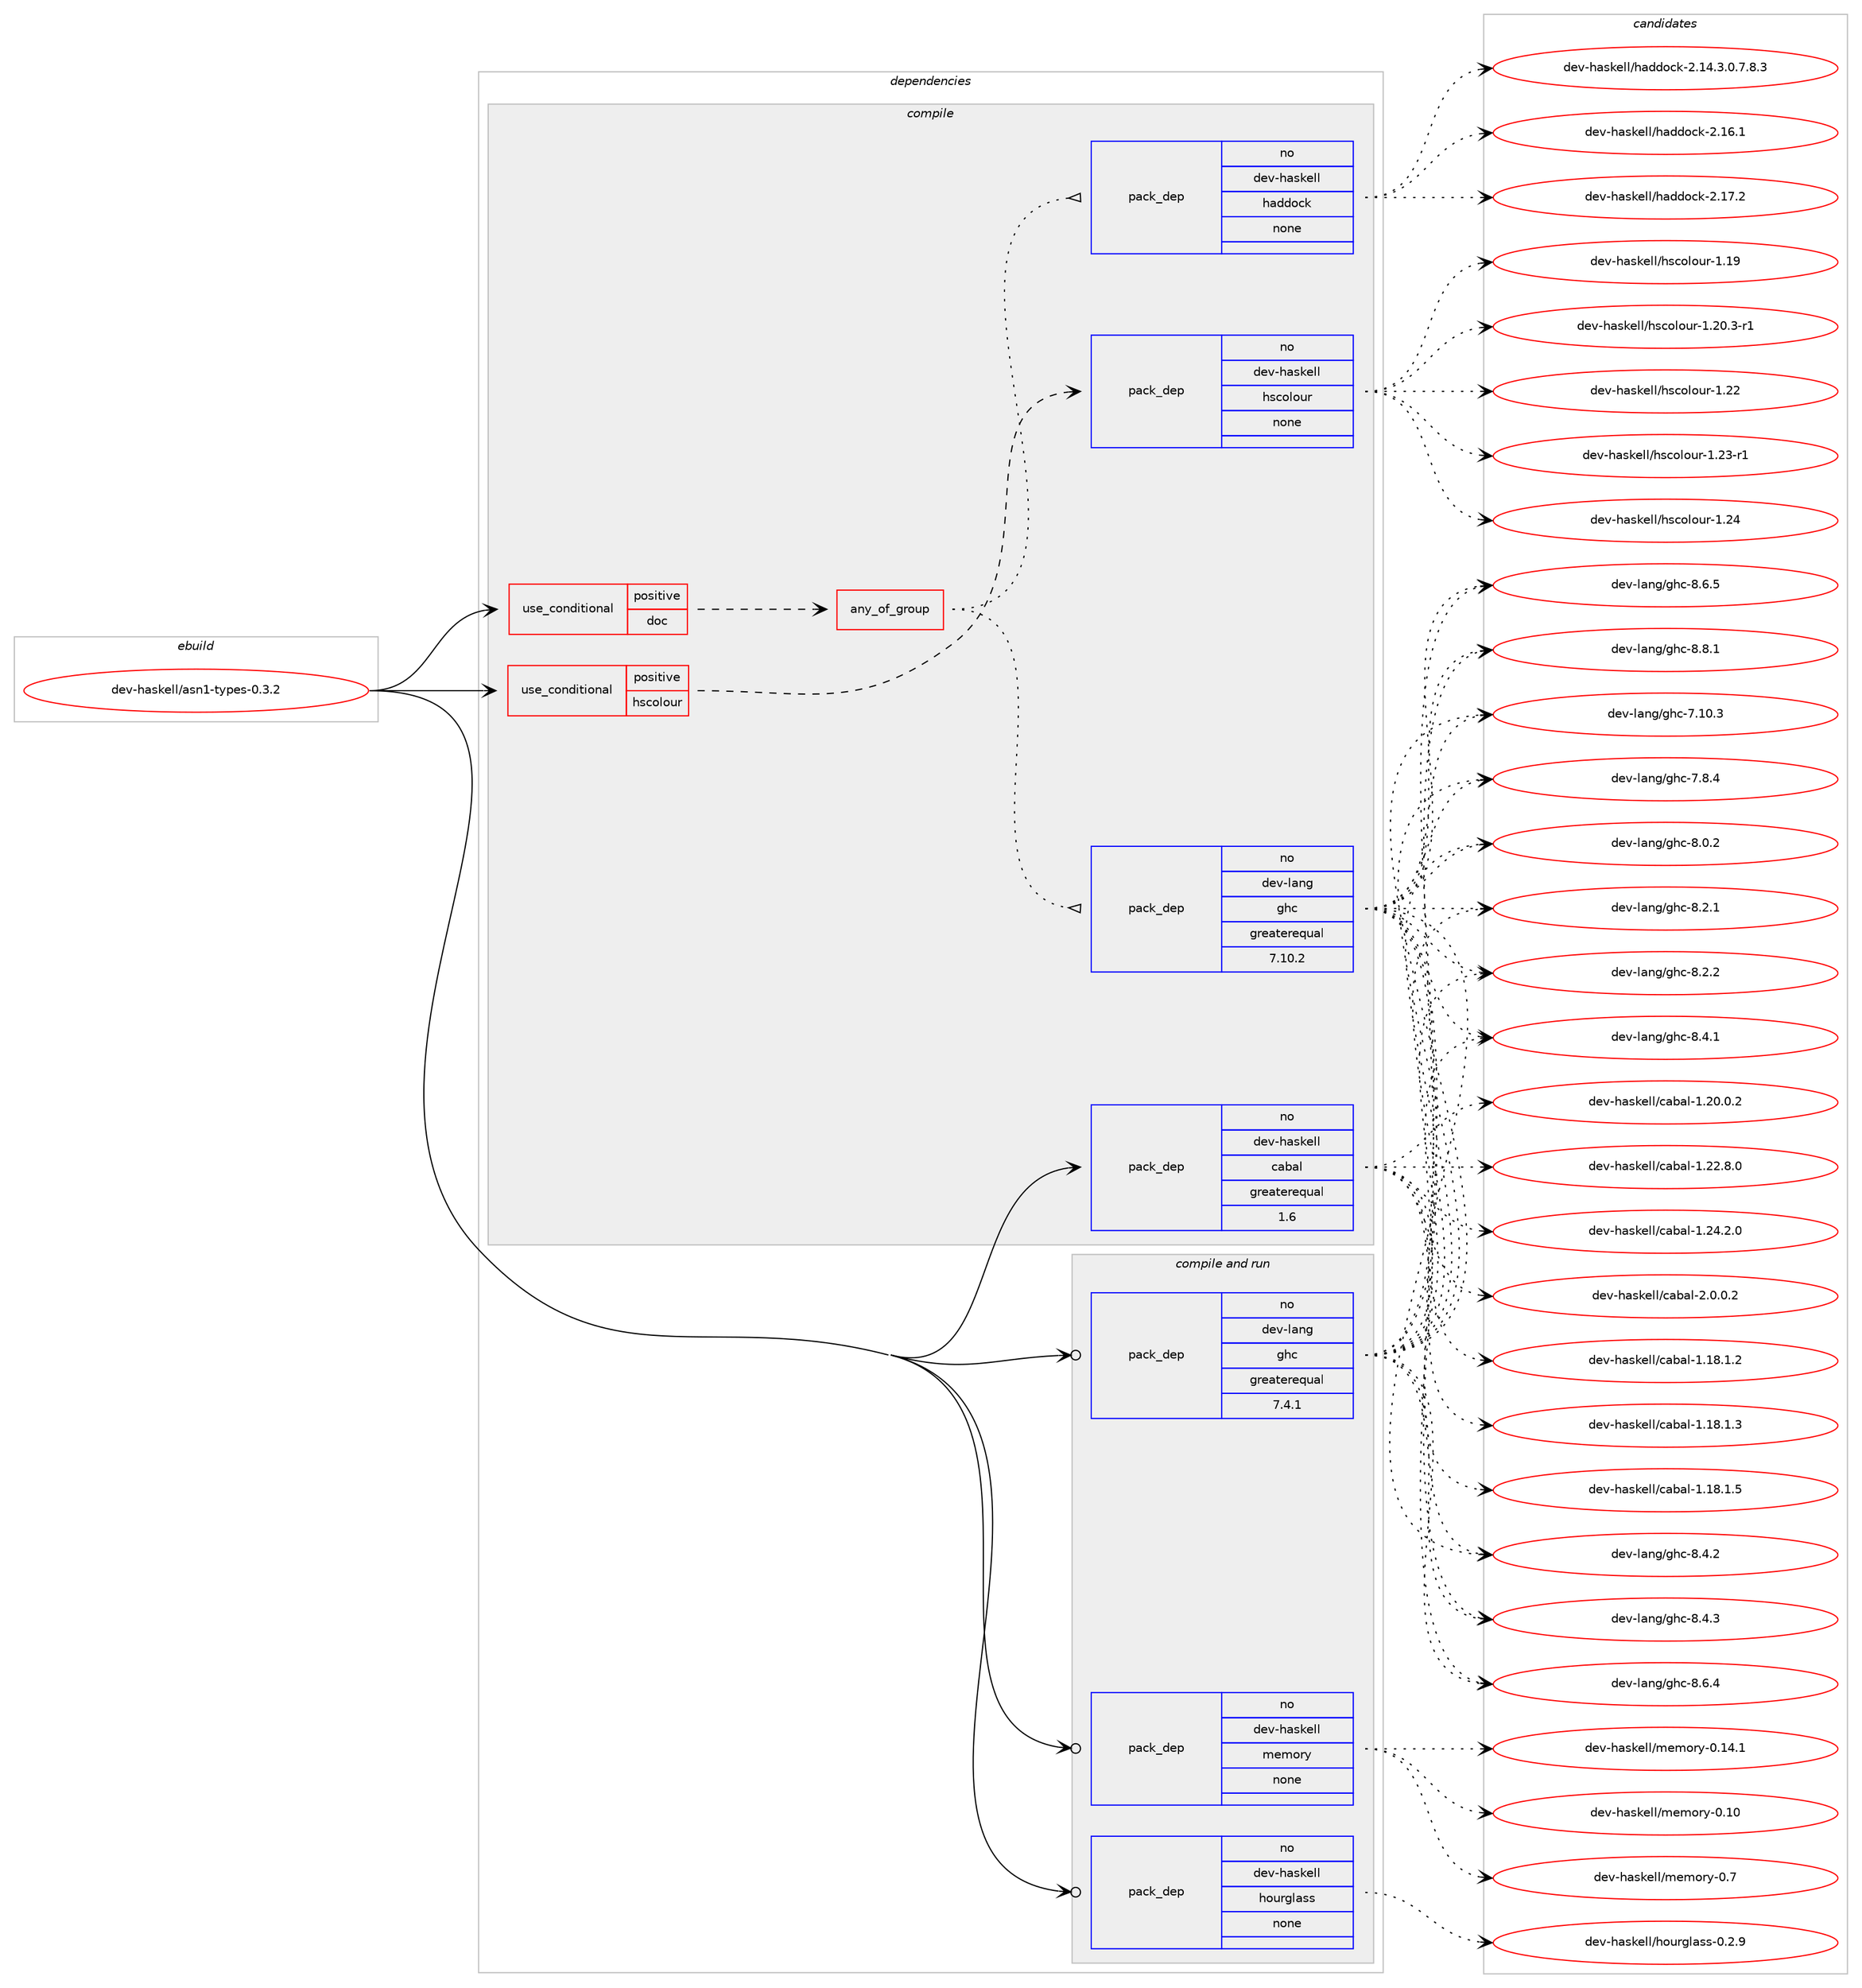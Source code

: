 digraph prolog {

# *************
# Graph options
# *************

newrank=true;
concentrate=true;
compound=true;
graph [rankdir=LR,fontname=Helvetica,fontsize=10,ranksep=1.5];#, ranksep=2.5, nodesep=0.2];
edge  [arrowhead=vee];
node  [fontname=Helvetica,fontsize=10];

# **********
# The ebuild
# **********

subgraph cluster_leftcol {
color=gray;
rank=same;
label=<<i>ebuild</i>>;
id [label="dev-haskell/asn1-types-0.3.2", color=red, width=4, href="../dev-haskell/asn1-types-0.3.2.svg"];
}

# ****************
# The dependencies
# ****************

subgraph cluster_midcol {
color=gray;
label=<<i>dependencies</i>>;
subgraph cluster_compile {
fillcolor="#eeeeee";
style=filled;
label=<<i>compile</i>>;
subgraph cond124741 {
dependency526357 [label=<<TABLE BORDER="0" CELLBORDER="1" CELLSPACING="0" CELLPADDING="4"><TR><TD ROWSPAN="3" CELLPADDING="10">use_conditional</TD></TR><TR><TD>positive</TD></TR><TR><TD>doc</TD></TR></TABLE>>, shape=none, color=red];
subgraph any9484 {
dependency526358 [label=<<TABLE BORDER="0" CELLBORDER="1" CELLSPACING="0" CELLPADDING="4"><TR><TD CELLPADDING="10">any_of_group</TD></TR></TABLE>>, shape=none, color=red];subgraph pack391775 {
dependency526359 [label=<<TABLE BORDER="0" CELLBORDER="1" CELLSPACING="0" CELLPADDING="4" WIDTH="220"><TR><TD ROWSPAN="6" CELLPADDING="30">pack_dep</TD></TR><TR><TD WIDTH="110">no</TD></TR><TR><TD>dev-haskell</TD></TR><TR><TD>haddock</TD></TR><TR><TD>none</TD></TR><TR><TD></TD></TR></TABLE>>, shape=none, color=blue];
}
dependency526358:e -> dependency526359:w [weight=20,style="dotted",arrowhead="oinv"];
subgraph pack391776 {
dependency526360 [label=<<TABLE BORDER="0" CELLBORDER="1" CELLSPACING="0" CELLPADDING="4" WIDTH="220"><TR><TD ROWSPAN="6" CELLPADDING="30">pack_dep</TD></TR><TR><TD WIDTH="110">no</TD></TR><TR><TD>dev-lang</TD></TR><TR><TD>ghc</TD></TR><TR><TD>greaterequal</TD></TR><TR><TD>7.10.2</TD></TR></TABLE>>, shape=none, color=blue];
}
dependency526358:e -> dependency526360:w [weight=20,style="dotted",arrowhead="oinv"];
}
dependency526357:e -> dependency526358:w [weight=20,style="dashed",arrowhead="vee"];
}
id:e -> dependency526357:w [weight=20,style="solid",arrowhead="vee"];
subgraph cond124742 {
dependency526361 [label=<<TABLE BORDER="0" CELLBORDER="1" CELLSPACING="0" CELLPADDING="4"><TR><TD ROWSPAN="3" CELLPADDING="10">use_conditional</TD></TR><TR><TD>positive</TD></TR><TR><TD>hscolour</TD></TR></TABLE>>, shape=none, color=red];
subgraph pack391777 {
dependency526362 [label=<<TABLE BORDER="0" CELLBORDER="1" CELLSPACING="0" CELLPADDING="4" WIDTH="220"><TR><TD ROWSPAN="6" CELLPADDING="30">pack_dep</TD></TR><TR><TD WIDTH="110">no</TD></TR><TR><TD>dev-haskell</TD></TR><TR><TD>hscolour</TD></TR><TR><TD>none</TD></TR><TR><TD></TD></TR></TABLE>>, shape=none, color=blue];
}
dependency526361:e -> dependency526362:w [weight=20,style="dashed",arrowhead="vee"];
}
id:e -> dependency526361:w [weight=20,style="solid",arrowhead="vee"];
subgraph pack391778 {
dependency526363 [label=<<TABLE BORDER="0" CELLBORDER="1" CELLSPACING="0" CELLPADDING="4" WIDTH="220"><TR><TD ROWSPAN="6" CELLPADDING="30">pack_dep</TD></TR><TR><TD WIDTH="110">no</TD></TR><TR><TD>dev-haskell</TD></TR><TR><TD>cabal</TD></TR><TR><TD>greaterequal</TD></TR><TR><TD>1.6</TD></TR></TABLE>>, shape=none, color=blue];
}
id:e -> dependency526363:w [weight=20,style="solid",arrowhead="vee"];
}
subgraph cluster_compileandrun {
fillcolor="#eeeeee";
style=filled;
label=<<i>compile and run</i>>;
subgraph pack391779 {
dependency526364 [label=<<TABLE BORDER="0" CELLBORDER="1" CELLSPACING="0" CELLPADDING="4" WIDTH="220"><TR><TD ROWSPAN="6" CELLPADDING="30">pack_dep</TD></TR><TR><TD WIDTH="110">no</TD></TR><TR><TD>dev-haskell</TD></TR><TR><TD>hourglass</TD></TR><TR><TD>none</TD></TR><TR><TD></TD></TR></TABLE>>, shape=none, color=blue];
}
id:e -> dependency526364:w [weight=20,style="solid",arrowhead="odotvee"];
subgraph pack391780 {
dependency526365 [label=<<TABLE BORDER="0" CELLBORDER="1" CELLSPACING="0" CELLPADDING="4" WIDTH="220"><TR><TD ROWSPAN="6" CELLPADDING="30">pack_dep</TD></TR><TR><TD WIDTH="110">no</TD></TR><TR><TD>dev-haskell</TD></TR><TR><TD>memory</TD></TR><TR><TD>none</TD></TR><TR><TD></TD></TR></TABLE>>, shape=none, color=blue];
}
id:e -> dependency526365:w [weight=20,style="solid",arrowhead="odotvee"];
subgraph pack391781 {
dependency526366 [label=<<TABLE BORDER="0" CELLBORDER="1" CELLSPACING="0" CELLPADDING="4" WIDTH="220"><TR><TD ROWSPAN="6" CELLPADDING="30">pack_dep</TD></TR><TR><TD WIDTH="110">no</TD></TR><TR><TD>dev-lang</TD></TR><TR><TD>ghc</TD></TR><TR><TD>greaterequal</TD></TR><TR><TD>7.4.1</TD></TR></TABLE>>, shape=none, color=blue];
}
id:e -> dependency526366:w [weight=20,style="solid",arrowhead="odotvee"];
}
subgraph cluster_run {
fillcolor="#eeeeee";
style=filled;
label=<<i>run</i>>;
}
}

# **************
# The candidates
# **************

subgraph cluster_choices {
rank=same;
color=gray;
label=<<i>candidates</i>>;

subgraph choice391775 {
color=black;
nodesep=1;
choice1001011184510497115107101108108471049710010011199107455046495246514648465546564651 [label="dev-haskell/haddock-2.14.3.0.7.8.3", color=red, width=4,href="../dev-haskell/haddock-2.14.3.0.7.8.3.svg"];
choice100101118451049711510710110810847104971001001119910745504649544649 [label="dev-haskell/haddock-2.16.1", color=red, width=4,href="../dev-haskell/haddock-2.16.1.svg"];
choice100101118451049711510710110810847104971001001119910745504649554650 [label="dev-haskell/haddock-2.17.2", color=red, width=4,href="../dev-haskell/haddock-2.17.2.svg"];
dependency526359:e -> choice1001011184510497115107101108108471049710010011199107455046495246514648465546564651:w [style=dotted,weight="100"];
dependency526359:e -> choice100101118451049711510710110810847104971001001119910745504649544649:w [style=dotted,weight="100"];
dependency526359:e -> choice100101118451049711510710110810847104971001001119910745504649554650:w [style=dotted,weight="100"];
}
subgraph choice391776 {
color=black;
nodesep=1;
choice1001011184510897110103471031049945554649484651 [label="dev-lang/ghc-7.10.3", color=red, width=4,href="../dev-lang/ghc-7.10.3.svg"];
choice10010111845108971101034710310499455546564652 [label="dev-lang/ghc-7.8.4", color=red, width=4,href="../dev-lang/ghc-7.8.4.svg"];
choice10010111845108971101034710310499455646484650 [label="dev-lang/ghc-8.0.2", color=red, width=4,href="../dev-lang/ghc-8.0.2.svg"];
choice10010111845108971101034710310499455646504649 [label="dev-lang/ghc-8.2.1", color=red, width=4,href="../dev-lang/ghc-8.2.1.svg"];
choice10010111845108971101034710310499455646504650 [label="dev-lang/ghc-8.2.2", color=red, width=4,href="../dev-lang/ghc-8.2.2.svg"];
choice10010111845108971101034710310499455646524649 [label="dev-lang/ghc-8.4.1", color=red, width=4,href="../dev-lang/ghc-8.4.1.svg"];
choice10010111845108971101034710310499455646524650 [label="dev-lang/ghc-8.4.2", color=red, width=4,href="../dev-lang/ghc-8.4.2.svg"];
choice10010111845108971101034710310499455646524651 [label="dev-lang/ghc-8.4.3", color=red, width=4,href="../dev-lang/ghc-8.4.3.svg"];
choice10010111845108971101034710310499455646544652 [label="dev-lang/ghc-8.6.4", color=red, width=4,href="../dev-lang/ghc-8.6.4.svg"];
choice10010111845108971101034710310499455646544653 [label="dev-lang/ghc-8.6.5", color=red, width=4,href="../dev-lang/ghc-8.6.5.svg"];
choice10010111845108971101034710310499455646564649 [label="dev-lang/ghc-8.8.1", color=red, width=4,href="../dev-lang/ghc-8.8.1.svg"];
dependency526360:e -> choice1001011184510897110103471031049945554649484651:w [style=dotted,weight="100"];
dependency526360:e -> choice10010111845108971101034710310499455546564652:w [style=dotted,weight="100"];
dependency526360:e -> choice10010111845108971101034710310499455646484650:w [style=dotted,weight="100"];
dependency526360:e -> choice10010111845108971101034710310499455646504649:w [style=dotted,weight="100"];
dependency526360:e -> choice10010111845108971101034710310499455646504650:w [style=dotted,weight="100"];
dependency526360:e -> choice10010111845108971101034710310499455646524649:w [style=dotted,weight="100"];
dependency526360:e -> choice10010111845108971101034710310499455646524650:w [style=dotted,weight="100"];
dependency526360:e -> choice10010111845108971101034710310499455646524651:w [style=dotted,weight="100"];
dependency526360:e -> choice10010111845108971101034710310499455646544652:w [style=dotted,weight="100"];
dependency526360:e -> choice10010111845108971101034710310499455646544653:w [style=dotted,weight="100"];
dependency526360:e -> choice10010111845108971101034710310499455646564649:w [style=dotted,weight="100"];
}
subgraph choice391777 {
color=black;
nodesep=1;
choice100101118451049711510710110810847104115991111081111171144549464957 [label="dev-haskell/hscolour-1.19", color=red, width=4,href="../dev-haskell/hscolour-1.19.svg"];
choice10010111845104971151071011081084710411599111108111117114454946504846514511449 [label="dev-haskell/hscolour-1.20.3-r1", color=red, width=4,href="../dev-haskell/hscolour-1.20.3-r1.svg"];
choice100101118451049711510710110810847104115991111081111171144549465050 [label="dev-haskell/hscolour-1.22", color=red, width=4,href="../dev-haskell/hscolour-1.22.svg"];
choice1001011184510497115107101108108471041159911110811111711445494650514511449 [label="dev-haskell/hscolour-1.23-r1", color=red, width=4,href="../dev-haskell/hscolour-1.23-r1.svg"];
choice100101118451049711510710110810847104115991111081111171144549465052 [label="dev-haskell/hscolour-1.24", color=red, width=4,href="../dev-haskell/hscolour-1.24.svg"];
dependency526362:e -> choice100101118451049711510710110810847104115991111081111171144549464957:w [style=dotted,weight="100"];
dependency526362:e -> choice10010111845104971151071011081084710411599111108111117114454946504846514511449:w [style=dotted,weight="100"];
dependency526362:e -> choice100101118451049711510710110810847104115991111081111171144549465050:w [style=dotted,weight="100"];
dependency526362:e -> choice1001011184510497115107101108108471041159911110811111711445494650514511449:w [style=dotted,weight="100"];
dependency526362:e -> choice100101118451049711510710110810847104115991111081111171144549465052:w [style=dotted,weight="100"];
}
subgraph choice391778 {
color=black;
nodesep=1;
choice10010111845104971151071011081084799979897108454946495646494650 [label="dev-haskell/cabal-1.18.1.2", color=red, width=4,href="../dev-haskell/cabal-1.18.1.2.svg"];
choice10010111845104971151071011081084799979897108454946495646494651 [label="dev-haskell/cabal-1.18.1.3", color=red, width=4,href="../dev-haskell/cabal-1.18.1.3.svg"];
choice10010111845104971151071011081084799979897108454946495646494653 [label="dev-haskell/cabal-1.18.1.5", color=red, width=4,href="../dev-haskell/cabal-1.18.1.5.svg"];
choice10010111845104971151071011081084799979897108454946504846484650 [label="dev-haskell/cabal-1.20.0.2", color=red, width=4,href="../dev-haskell/cabal-1.20.0.2.svg"];
choice10010111845104971151071011081084799979897108454946505046564648 [label="dev-haskell/cabal-1.22.8.0", color=red, width=4,href="../dev-haskell/cabal-1.22.8.0.svg"];
choice10010111845104971151071011081084799979897108454946505246504648 [label="dev-haskell/cabal-1.24.2.0", color=red, width=4,href="../dev-haskell/cabal-1.24.2.0.svg"];
choice100101118451049711510710110810847999798971084550464846484650 [label="dev-haskell/cabal-2.0.0.2", color=red, width=4,href="../dev-haskell/cabal-2.0.0.2.svg"];
dependency526363:e -> choice10010111845104971151071011081084799979897108454946495646494650:w [style=dotted,weight="100"];
dependency526363:e -> choice10010111845104971151071011081084799979897108454946495646494651:w [style=dotted,weight="100"];
dependency526363:e -> choice10010111845104971151071011081084799979897108454946495646494653:w [style=dotted,weight="100"];
dependency526363:e -> choice10010111845104971151071011081084799979897108454946504846484650:w [style=dotted,weight="100"];
dependency526363:e -> choice10010111845104971151071011081084799979897108454946505046564648:w [style=dotted,weight="100"];
dependency526363:e -> choice10010111845104971151071011081084799979897108454946505246504648:w [style=dotted,weight="100"];
dependency526363:e -> choice100101118451049711510710110810847999798971084550464846484650:w [style=dotted,weight="100"];
}
subgraph choice391779 {
color=black;
nodesep=1;
choice10010111845104971151071011081084710411111711410310897115115454846504657 [label="dev-haskell/hourglass-0.2.9", color=red, width=4,href="../dev-haskell/hourglass-0.2.9.svg"];
dependency526364:e -> choice10010111845104971151071011081084710411111711410310897115115454846504657:w [style=dotted,weight="100"];
}
subgraph choice391780 {
color=black;
nodesep=1;
choice1001011184510497115107101108108471091011091111141214548464948 [label="dev-haskell/memory-0.10", color=red, width=4,href="../dev-haskell/memory-0.10.svg"];
choice10010111845104971151071011081084710910110911111412145484649524649 [label="dev-haskell/memory-0.14.1", color=red, width=4,href="../dev-haskell/memory-0.14.1.svg"];
choice10010111845104971151071011081084710910110911111412145484655 [label="dev-haskell/memory-0.7", color=red, width=4,href="../dev-haskell/memory-0.7.svg"];
dependency526365:e -> choice1001011184510497115107101108108471091011091111141214548464948:w [style=dotted,weight="100"];
dependency526365:e -> choice10010111845104971151071011081084710910110911111412145484649524649:w [style=dotted,weight="100"];
dependency526365:e -> choice10010111845104971151071011081084710910110911111412145484655:w [style=dotted,weight="100"];
}
subgraph choice391781 {
color=black;
nodesep=1;
choice1001011184510897110103471031049945554649484651 [label="dev-lang/ghc-7.10.3", color=red, width=4,href="../dev-lang/ghc-7.10.3.svg"];
choice10010111845108971101034710310499455546564652 [label="dev-lang/ghc-7.8.4", color=red, width=4,href="../dev-lang/ghc-7.8.4.svg"];
choice10010111845108971101034710310499455646484650 [label="dev-lang/ghc-8.0.2", color=red, width=4,href="../dev-lang/ghc-8.0.2.svg"];
choice10010111845108971101034710310499455646504649 [label="dev-lang/ghc-8.2.1", color=red, width=4,href="../dev-lang/ghc-8.2.1.svg"];
choice10010111845108971101034710310499455646504650 [label="dev-lang/ghc-8.2.2", color=red, width=4,href="../dev-lang/ghc-8.2.2.svg"];
choice10010111845108971101034710310499455646524649 [label="dev-lang/ghc-8.4.1", color=red, width=4,href="../dev-lang/ghc-8.4.1.svg"];
choice10010111845108971101034710310499455646524650 [label="dev-lang/ghc-8.4.2", color=red, width=4,href="../dev-lang/ghc-8.4.2.svg"];
choice10010111845108971101034710310499455646524651 [label="dev-lang/ghc-8.4.3", color=red, width=4,href="../dev-lang/ghc-8.4.3.svg"];
choice10010111845108971101034710310499455646544652 [label="dev-lang/ghc-8.6.4", color=red, width=4,href="../dev-lang/ghc-8.6.4.svg"];
choice10010111845108971101034710310499455646544653 [label="dev-lang/ghc-8.6.5", color=red, width=4,href="../dev-lang/ghc-8.6.5.svg"];
choice10010111845108971101034710310499455646564649 [label="dev-lang/ghc-8.8.1", color=red, width=4,href="../dev-lang/ghc-8.8.1.svg"];
dependency526366:e -> choice1001011184510897110103471031049945554649484651:w [style=dotted,weight="100"];
dependency526366:e -> choice10010111845108971101034710310499455546564652:w [style=dotted,weight="100"];
dependency526366:e -> choice10010111845108971101034710310499455646484650:w [style=dotted,weight="100"];
dependency526366:e -> choice10010111845108971101034710310499455646504649:w [style=dotted,weight="100"];
dependency526366:e -> choice10010111845108971101034710310499455646504650:w [style=dotted,weight="100"];
dependency526366:e -> choice10010111845108971101034710310499455646524649:w [style=dotted,weight="100"];
dependency526366:e -> choice10010111845108971101034710310499455646524650:w [style=dotted,weight="100"];
dependency526366:e -> choice10010111845108971101034710310499455646524651:w [style=dotted,weight="100"];
dependency526366:e -> choice10010111845108971101034710310499455646544652:w [style=dotted,weight="100"];
dependency526366:e -> choice10010111845108971101034710310499455646544653:w [style=dotted,weight="100"];
dependency526366:e -> choice10010111845108971101034710310499455646564649:w [style=dotted,weight="100"];
}
}

}
